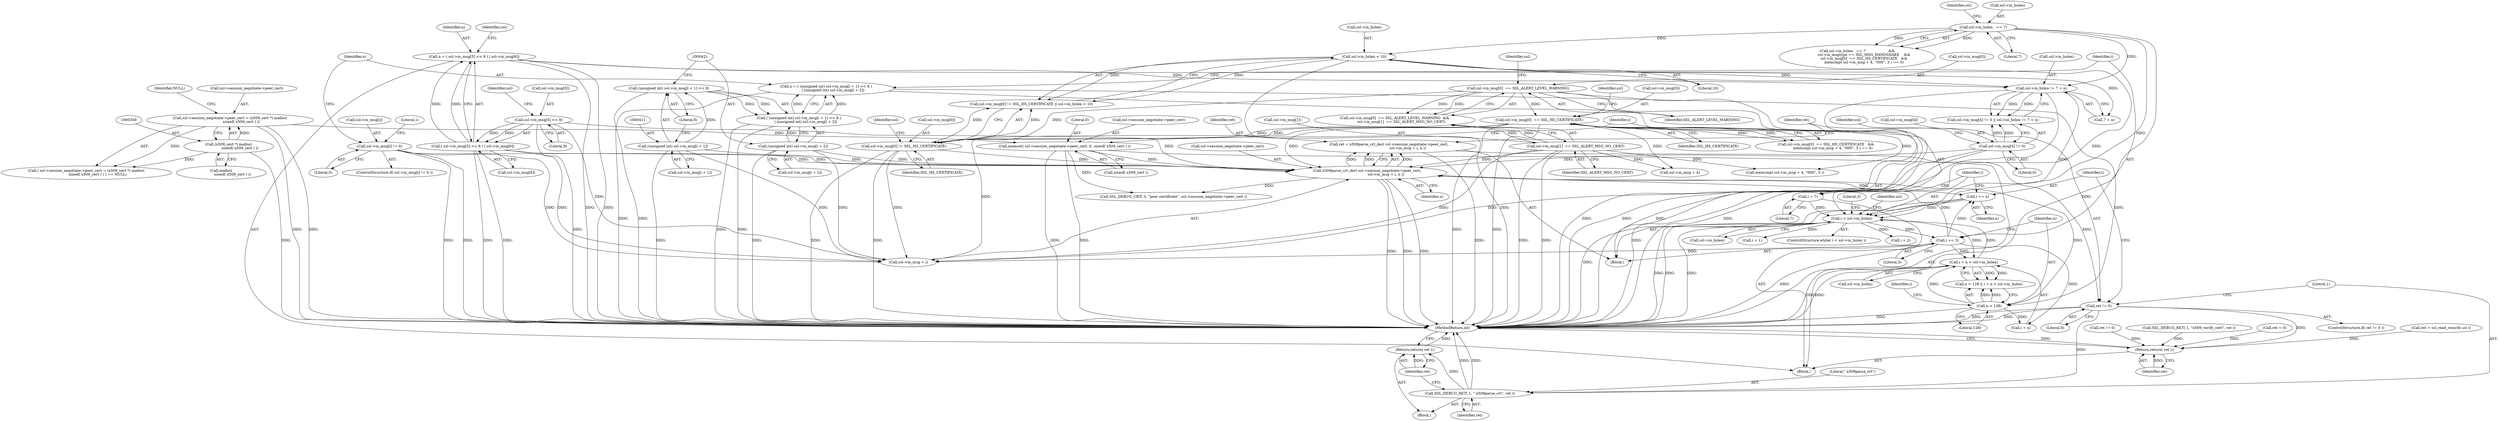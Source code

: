 digraph "0_polarssl_1922a4e6aade7b1d685af19d4d9339ddb5c02859@integer" {
"1000450" [label="(Call,ret = x509parse_crt_der( ssl->session_negotiate->peer_cert,\n                                 ssl->in_msg + i, n ))"];
"1000452" [label="(Call,x509parse_crt_der( ssl->session_negotiate->peer_cert,\n                                 ssl->in_msg + i, n ))"];
"1000373" [label="(Call,memset( ssl->session_negotiate->peer_cert, 0, sizeof( x509_cert ) ))"];
"1000352" [label="(Call,ssl->session_negotiate->peer_cert = (x509_cert *) malloc(\n                    sizeof( x509_cert ) ))"];
"1000358" [label="(Call,(x509_cert *) malloc(\n                    sizeof( x509_cert ) ))"];
"1000330" [label="(Call,ssl->in_msg[4] != 0)"];
"1000393" [label="(Call,ssl->in_msg[i] != 0)"];
"1000295" [label="(Call,ssl->in_msg[0] != SSL_HS_CERTIFICATE)"];
"1000183" [label="(Call,ssl->in_msg[0]  == SSL_ALERT_LEVEL_WARNING)"];
"1000244" [label="(Call,ssl->in_msg[0]  == SSL_HS_CERTIFICATE)"];
"1000410" [label="(Call,(unsigned int) ssl->in_msg[i + 1])"];
"1000315" [label="(Call,( ssl->in_msg[5] << 8 ) | ssl->in_msg[6])"];
"1000316" [label="(Call,ssl->in_msg[5] << 8)"];
"1000190" [label="(Call,ssl->in_msg[1]  == SSL_ALERT_MSG_NO_CERT)"];
"1000420" [label="(Call,(unsigned int) ssl->in_msg[i + 2])"];
"1000429" [label="(Call,i += 3)"];
"1000386" [label="(Call,i < ssl->in_hslen)"];
"1000382" [label="(Call,i = 7)"];
"1000475" [label="(Call,i += n)"];
"1000232" [label="(Call,ssl->in_hslen   == 7)"];
"1000302" [label="(Call,ssl->in_hslen < 10)"];
"1000337" [label="(Call,ssl->in_hslen != 7 + n)"];
"1000313" [label="(Call,n = ( ssl->in_msg[5] << 8 ) | ssl->in_msg[6])"];
"1000437" [label="(Call,i + n > ssl->in_hslen)"];
"1000434" [label="(Call,n < 128)"];
"1000406" [label="(Call,n = ( (unsigned int) ssl->in_msg[i + 1] << 8 )\n            | (unsigned int) ssl->in_msg[i + 2])"];
"1000408" [label="(Call,( (unsigned int) ssl->in_msg[i + 1] << 8 )\n            | (unsigned int) ssl->in_msg[i + 2])"];
"1000409" [label="(Call,(unsigned int) ssl->in_msg[i + 1] << 8)"];
"1000465" [label="(Call,ret != 0)"];
"1000469" [label="(Call,SSL_DEBUG_RET( 1, \" x509parse_crt\", ret ))"];
"1000473" [label="(Return,return( ret );)"];
"1000552" [label="(Return,return( ret );)"];
"1000189" [label="(Identifier,SSL_ALERT_LEVEL_WARNING)"];
"1000382" [label="(Call,i = 7)"];
"1000453" [label="(Call,ssl->session_negotiate->peer_cert)"];
"1000391" [label="(Block,)"];
"1000477" [label="(Identifier,n)"];
"1000243" [label="(Call,ssl->in_msg[0]  == SSL_HS_CERTIFICATE   &&\n            memcmp( ssl->in_msg + 4, \"\0\0\0\", 3 ) == 0)"];
"1000464" [label="(ControlStructure,if( ret != 0 ))"];
"1000469" [label="(Call,SSL_DEBUG_RET( 1, \" x509parse_crt\", ret ))"];
"1000533" [label="(Call,ret != 0)"];
"1000295" [label="(Call,ssl->in_msg[0] != SSL_HS_CERTIFICATE)"];
"1000402" [label="(Literal,1)"];
"1000475" [label="(Call,i += n)"];
"1000451" [label="(Identifier,ret)"];
"1000363" [label="(Identifier,NULL)"];
"1000191" [label="(Call,ssl->in_msg[1])"];
"1000304" [label="(Identifier,ssl)"];
"1000383" [label="(Identifier,i)"];
"1000470" [label="(Literal,1)"];
"1000352" [label="(Call,ssl->session_negotiate->peer_cert = (x509_cert *) malloc(\n                    sizeof( x509_cert ) ))"];
"1000313" [label="(Call,n = ( ssl->in_msg[5] << 8 ) | ssl->in_msg[6])"];
"1000360" [label="(Call,malloc(\n                    sizeof( x509_cert ) ))"];
"1000336" [label="(Literal,0)"];
"1000330" [label="(Call,ssl->in_msg[4] != 0)"];
"1000436" [label="(Literal,128)"];
"1000104" [label="(Block,)"];
"1000314" [label="(Identifier,n)"];
"1000433" [label="(Call,n < 128 || i + n > ssl->in_hslen)"];
"1000466" [label="(Identifier,ret)"];
"1000479" [label="(Literal,3)"];
"1000437" [label="(Call,i + n > ssl->in_hslen)"];
"1000182" [label="(Call,ssl->in_msg[0]  == SSL_ALERT_LEVEL_WARNING  &&\n            ssl->in_msg[1]  == SSL_ALERT_MSG_NO_CERT)"];
"1000302" [label="(Call,ssl->in_hslen < 10)"];
"1000232" [label="(Call,ssl->in_hslen   == 7)"];
"1000435" [label="(Identifier,n)"];
"1000478" [label="(Call,SSL_DEBUG_CRT( 3, \"peer certificate\", ssl->session_negotiate->peer_cert ))"];
"1000253" [label="(Call,ssl->in_msg + 4)"];
"1000236" [label="(Literal,7)"];
"1000255" [label="(Identifier,ssl)"];
"1000422" [label="(Call,ssl->in_msg[i + 2])"];
"1000323" [label="(Call,ssl->in_msg[6])"];
"1000536" [label="(Call,SSL_DEBUG_RET( 1, \"x509_verify_cert\", ret ))"];
"1000322" [label="(Literal,8)"];
"1000434" [label="(Call,n < 128)"];
"1000450" [label="(Call,ret = x509parse_crt_der( ssl->session_negotiate->peer_cert,\n                                 ssl->in_msg + i, n ))"];
"1000546" [label="(Call,ret = 0)"];
"1000231" [label="(Call,ssl->in_hslen   == 7                    &&\n            ssl->in_msgtype == SSL_MSG_HANDSHAKE    &&\n            ssl->in_msg[0]  == SSL_HS_CERTIFICATE   &&\n            memcmp( ssl->in_msg + 4, \"\0\0\0\", 3 ) == 0)"];
"1000353" [label="(Call,ssl->session_negotiate->peer_cert)"];
"1000351" [label="(Call,( ssl->session_negotiate->peer_cert = (x509_cert *) malloc(\n                    sizeof( x509_cert ) ) ) == NULL)"];
"1000329" [label="(Call,ssl->in_msg[4] != 0 || ssl->in_hslen != 7 + n)"];
"1000393" [label="(Call,ssl->in_msg[i] != 0)"];
"1000430" [label="(Identifier,i)"];
"1000386" [label="(Call,i < ssl->in_hslen)"];
"1000373" [label="(Call,memset( ssl->session_negotiate->peer_cert, 0, sizeof( x509_cert ) ))"];
"1000474" [label="(Identifier,ret)"];
"1000438" [label="(Call,i + n)"];
"1000140" [label="(Call,ret = ssl_read_record( ssl ))"];
"1000385" [label="(ControlStructure,while( i < ssl->in_hslen ))"];
"1000184" [label="(Call,ssl->in_msg[0])"];
"1000463" [label="(Identifier,n)"];
"1000439" [label="(Identifier,i)"];
"1000244" [label="(Call,ssl->in_msg[0]  == SSL_HS_CERTIFICATE)"];
"1000392" [label="(ControlStructure,if( ssl->in_msg[i] != 0 ))"];
"1000315" [label="(Call,( ssl->in_msg[5] << 8 ) | ssl->in_msg[6])"];
"1000325" [label="(Identifier,ssl)"];
"1000380" [label="(Call,sizeof( x509_cert ))"];
"1000426" [label="(Call,i + 2)"];
"1000240" [label="(Identifier,ssl)"];
"1000396" [label="(Identifier,ssl)"];
"1000193" [label="(Identifier,ssl)"];
"1000379" [label="(Literal,0)"];
"1000431" [label="(Literal,3)"];
"1000407" [label="(Identifier,n)"];
"1000387" [label="(Identifier,i)"];
"1000190" [label="(Call,ssl->in_msg[1]  == SSL_ALERT_MSG_NO_CERT)"];
"1000408" [label="(Call,( (unsigned int) ssl->in_msg[i + 1] << 8 )\n            | (unsigned int) ssl->in_msg[i + 2])"];
"1000419" [label="(Literal,8)"];
"1000406" [label="(Call,n = ( (unsigned int) ssl->in_msg[i + 1] << 8 )\n            | (unsigned int) ssl->in_msg[i + 2])"];
"1000294" [label="(Call,ssl->in_msg[0] != SSL_HS_CERTIFICATE || ssl->in_hslen < 10)"];
"1000183" [label="(Call,ssl->in_msg[0]  == SSL_ALERT_LEVEL_WARNING)"];
"1000317" [label="(Call,ssl->in_msg[5])"];
"1000252" [label="(Call,memcmp( ssl->in_msg + 4, \"\0\0\0\", 3 ))"];
"1000233" [label="(Call,ssl->in_hslen)"];
"1000296" [label="(Call,ssl->in_msg[0])"];
"1000316" [label="(Call,ssl->in_msg[5] << 8)"];
"1000429" [label="(Call,i += 3)"];
"1000338" [label="(Call,ssl->in_hslen)"];
"1000468" [label="(Block,)"];
"1000399" [label="(Literal,0)"];
"1000420" [label="(Call,(unsigned int) ssl->in_msg[i + 2])"];
"1000452" [label="(Call,x509parse_crt_der( ssl->session_negotiate->peer_cert,\n                                 ssl->in_msg + i, n ))"];
"1000471" [label="(Literal,\" x509parse_crt\")"];
"1000476" [label="(Identifier,i)"];
"1000394" [label="(Call,ssl->in_msg[i])"];
"1000410" [label="(Call,(unsigned int) ssl->in_msg[i + 1])"];
"1000465" [label="(Call,ret != 0)"];
"1000303" [label="(Call,ssl->in_hslen)"];
"1000333" [label="(Identifier,ssl)"];
"1000554" [label="(MethodReturn,int)"];
"1000196" [label="(Identifier,SSL_ALERT_MSG_NO_CERT)"];
"1000553" [label="(Identifier,ret)"];
"1000388" [label="(Call,ssl->in_hslen)"];
"1000552" [label="(Return,return( ret );)"];
"1000301" [label="(Identifier,SSL_HS_CERTIFICATE)"];
"1000441" [label="(Call,ssl->in_hslen)"];
"1000306" [label="(Literal,10)"];
"1000339" [label="(Identifier,ssl)"];
"1000467" [label="(Literal,0)"];
"1000358" [label="(Call,(x509_cert *) malloc(\n                    sizeof( x509_cert ) ))"];
"1000472" [label="(Identifier,ret)"];
"1000458" [label="(Call,ssl->in_msg + i)"];
"1000337" [label="(Call,ssl->in_hslen != 7 + n)"];
"1000341" [label="(Call,7 + n)"];
"1000245" [label="(Call,ssl->in_msg[0])"];
"1000384" [label="(Literal,7)"];
"1000250" [label="(Identifier,SSL_HS_CERTIFICATE)"];
"1000331" [label="(Call,ssl->in_msg[4])"];
"1000416" [label="(Call,i + 1)"];
"1000412" [label="(Call,ssl->in_msg[i + 1])"];
"1000473" [label="(Return,return( ret );)"];
"1000409" [label="(Call,(unsigned int) ssl->in_msg[i + 1] << 8)"];
"1000374" [label="(Call,ssl->session_negotiate->peer_cert)"];
"1000450" -> "1000391"  [label="AST: "];
"1000450" -> "1000452"  [label="CFG: "];
"1000451" -> "1000450"  [label="AST: "];
"1000452" -> "1000450"  [label="AST: "];
"1000466" -> "1000450"  [label="CFG: "];
"1000450" -> "1000554"  [label="DDG: "];
"1000452" -> "1000450"  [label="DDG: "];
"1000452" -> "1000450"  [label="DDG: "];
"1000452" -> "1000450"  [label="DDG: "];
"1000450" -> "1000465"  [label="DDG: "];
"1000452" -> "1000463"  [label="CFG: "];
"1000453" -> "1000452"  [label="AST: "];
"1000458" -> "1000452"  [label="AST: "];
"1000463" -> "1000452"  [label="AST: "];
"1000452" -> "1000554"  [label="DDG: "];
"1000452" -> "1000554"  [label="DDG: "];
"1000452" -> "1000554"  [label="DDG: "];
"1000373" -> "1000452"  [label="DDG: "];
"1000330" -> "1000452"  [label="DDG: "];
"1000393" -> "1000452"  [label="DDG: "];
"1000295" -> "1000452"  [label="DDG: "];
"1000410" -> "1000452"  [label="DDG: "];
"1000315" -> "1000452"  [label="DDG: "];
"1000316" -> "1000452"  [label="DDG: "];
"1000190" -> "1000452"  [label="DDG: "];
"1000420" -> "1000452"  [label="DDG: "];
"1000244" -> "1000452"  [label="DDG: "];
"1000429" -> "1000452"  [label="DDG: "];
"1000434" -> "1000452"  [label="DDG: "];
"1000452" -> "1000475"  [label="DDG: "];
"1000452" -> "1000478"  [label="DDG: "];
"1000373" -> "1000104"  [label="AST: "];
"1000373" -> "1000380"  [label="CFG: "];
"1000374" -> "1000373"  [label="AST: "];
"1000379" -> "1000373"  [label="AST: "];
"1000380" -> "1000373"  [label="AST: "];
"1000383" -> "1000373"  [label="CFG: "];
"1000373" -> "1000554"  [label="DDG: "];
"1000373" -> "1000554"  [label="DDG: "];
"1000352" -> "1000373"  [label="DDG: "];
"1000373" -> "1000478"  [label="DDG: "];
"1000352" -> "1000351"  [label="AST: "];
"1000352" -> "1000358"  [label="CFG: "];
"1000353" -> "1000352"  [label="AST: "];
"1000358" -> "1000352"  [label="AST: "];
"1000363" -> "1000352"  [label="CFG: "];
"1000352" -> "1000554"  [label="DDG: "];
"1000352" -> "1000554"  [label="DDG: "];
"1000352" -> "1000351"  [label="DDG: "];
"1000358" -> "1000352"  [label="DDG: "];
"1000358" -> "1000360"  [label="CFG: "];
"1000359" -> "1000358"  [label="AST: "];
"1000360" -> "1000358"  [label="AST: "];
"1000358" -> "1000554"  [label="DDG: "];
"1000358" -> "1000351"  [label="DDG: "];
"1000330" -> "1000329"  [label="AST: "];
"1000330" -> "1000336"  [label="CFG: "];
"1000331" -> "1000330"  [label="AST: "];
"1000336" -> "1000330"  [label="AST: "];
"1000339" -> "1000330"  [label="CFG: "];
"1000329" -> "1000330"  [label="CFG: "];
"1000330" -> "1000554"  [label="DDG: "];
"1000330" -> "1000329"  [label="DDG: "];
"1000330" -> "1000329"  [label="DDG: "];
"1000330" -> "1000458"  [label="DDG: "];
"1000393" -> "1000392"  [label="AST: "];
"1000393" -> "1000399"  [label="CFG: "];
"1000394" -> "1000393"  [label="AST: "];
"1000399" -> "1000393"  [label="AST: "];
"1000402" -> "1000393"  [label="CFG: "];
"1000407" -> "1000393"  [label="CFG: "];
"1000393" -> "1000554"  [label="DDG: "];
"1000393" -> "1000554"  [label="DDG: "];
"1000393" -> "1000458"  [label="DDG: "];
"1000295" -> "1000294"  [label="AST: "];
"1000295" -> "1000301"  [label="CFG: "];
"1000296" -> "1000295"  [label="AST: "];
"1000301" -> "1000295"  [label="AST: "];
"1000304" -> "1000295"  [label="CFG: "];
"1000294" -> "1000295"  [label="CFG: "];
"1000295" -> "1000554"  [label="DDG: "];
"1000295" -> "1000554"  [label="DDG: "];
"1000295" -> "1000294"  [label="DDG: "];
"1000295" -> "1000294"  [label="DDG: "];
"1000183" -> "1000295"  [label="DDG: "];
"1000244" -> "1000295"  [label="DDG: "];
"1000244" -> "1000295"  [label="DDG: "];
"1000295" -> "1000458"  [label="DDG: "];
"1000183" -> "1000182"  [label="AST: "];
"1000183" -> "1000189"  [label="CFG: "];
"1000184" -> "1000183"  [label="AST: "];
"1000189" -> "1000183"  [label="AST: "];
"1000193" -> "1000183"  [label="CFG: "];
"1000182" -> "1000183"  [label="CFG: "];
"1000183" -> "1000554"  [label="DDG: "];
"1000183" -> "1000554"  [label="DDG: "];
"1000183" -> "1000182"  [label="DDG: "];
"1000183" -> "1000182"  [label="DDG: "];
"1000183" -> "1000244"  [label="DDG: "];
"1000244" -> "1000243"  [label="AST: "];
"1000244" -> "1000250"  [label="CFG: "];
"1000245" -> "1000244"  [label="AST: "];
"1000250" -> "1000244"  [label="AST: "];
"1000255" -> "1000244"  [label="CFG: "];
"1000243" -> "1000244"  [label="CFG: "];
"1000244" -> "1000554"  [label="DDG: "];
"1000244" -> "1000554"  [label="DDG: "];
"1000244" -> "1000243"  [label="DDG: "];
"1000244" -> "1000243"  [label="DDG: "];
"1000244" -> "1000252"  [label="DDG: "];
"1000244" -> "1000253"  [label="DDG: "];
"1000244" -> "1000458"  [label="DDG: "];
"1000410" -> "1000409"  [label="AST: "];
"1000410" -> "1000412"  [label="CFG: "];
"1000411" -> "1000410"  [label="AST: "];
"1000412" -> "1000410"  [label="AST: "];
"1000419" -> "1000410"  [label="CFG: "];
"1000410" -> "1000554"  [label="DDG: "];
"1000410" -> "1000409"  [label="DDG: "];
"1000410" -> "1000458"  [label="DDG: "];
"1000315" -> "1000313"  [label="AST: "];
"1000315" -> "1000323"  [label="CFG: "];
"1000316" -> "1000315"  [label="AST: "];
"1000323" -> "1000315"  [label="AST: "];
"1000313" -> "1000315"  [label="CFG: "];
"1000315" -> "1000554"  [label="DDG: "];
"1000315" -> "1000554"  [label="DDG: "];
"1000315" -> "1000313"  [label="DDG: "];
"1000315" -> "1000313"  [label="DDG: "];
"1000316" -> "1000315"  [label="DDG: "];
"1000316" -> "1000315"  [label="DDG: "];
"1000315" -> "1000458"  [label="DDG: "];
"1000316" -> "1000322"  [label="CFG: "];
"1000317" -> "1000316"  [label="AST: "];
"1000322" -> "1000316"  [label="AST: "];
"1000325" -> "1000316"  [label="CFG: "];
"1000316" -> "1000554"  [label="DDG: "];
"1000316" -> "1000458"  [label="DDG: "];
"1000190" -> "1000182"  [label="AST: "];
"1000190" -> "1000196"  [label="CFG: "];
"1000191" -> "1000190"  [label="AST: "];
"1000196" -> "1000190"  [label="AST: "];
"1000182" -> "1000190"  [label="CFG: "];
"1000190" -> "1000554"  [label="DDG: "];
"1000190" -> "1000554"  [label="DDG: "];
"1000190" -> "1000182"  [label="DDG: "];
"1000190" -> "1000182"  [label="DDG: "];
"1000190" -> "1000252"  [label="DDG: "];
"1000190" -> "1000253"  [label="DDG: "];
"1000190" -> "1000458"  [label="DDG: "];
"1000420" -> "1000408"  [label="AST: "];
"1000420" -> "1000422"  [label="CFG: "];
"1000421" -> "1000420"  [label="AST: "];
"1000422" -> "1000420"  [label="AST: "];
"1000408" -> "1000420"  [label="CFG: "];
"1000420" -> "1000554"  [label="DDG: "];
"1000420" -> "1000408"  [label="DDG: "];
"1000420" -> "1000458"  [label="DDG: "];
"1000429" -> "1000391"  [label="AST: "];
"1000429" -> "1000431"  [label="CFG: "];
"1000430" -> "1000429"  [label="AST: "];
"1000431" -> "1000429"  [label="AST: "];
"1000435" -> "1000429"  [label="CFG: "];
"1000429" -> "1000554"  [label="DDG: "];
"1000386" -> "1000429"  [label="DDG: "];
"1000429" -> "1000437"  [label="DDG: "];
"1000429" -> "1000438"  [label="DDG: "];
"1000429" -> "1000458"  [label="DDG: "];
"1000429" -> "1000475"  [label="DDG: "];
"1000386" -> "1000385"  [label="AST: "];
"1000386" -> "1000388"  [label="CFG: "];
"1000387" -> "1000386"  [label="AST: "];
"1000388" -> "1000386"  [label="AST: "];
"1000396" -> "1000386"  [label="CFG: "];
"1000479" -> "1000386"  [label="CFG: "];
"1000386" -> "1000554"  [label="DDG: "];
"1000386" -> "1000554"  [label="DDG: "];
"1000386" -> "1000554"  [label="DDG: "];
"1000382" -> "1000386"  [label="DDG: "];
"1000475" -> "1000386"  [label="DDG: "];
"1000232" -> "1000386"  [label="DDG: "];
"1000302" -> "1000386"  [label="DDG: "];
"1000337" -> "1000386"  [label="DDG: "];
"1000437" -> "1000386"  [label="DDG: "];
"1000386" -> "1000416"  [label="DDG: "];
"1000386" -> "1000426"  [label="DDG: "];
"1000386" -> "1000437"  [label="DDG: "];
"1000382" -> "1000104"  [label="AST: "];
"1000382" -> "1000384"  [label="CFG: "];
"1000383" -> "1000382"  [label="AST: "];
"1000384" -> "1000382"  [label="AST: "];
"1000387" -> "1000382"  [label="CFG: "];
"1000475" -> "1000391"  [label="AST: "];
"1000475" -> "1000477"  [label="CFG: "];
"1000476" -> "1000475"  [label="AST: "];
"1000477" -> "1000475"  [label="AST: "];
"1000387" -> "1000475"  [label="CFG: "];
"1000475" -> "1000554"  [label="DDG: "];
"1000232" -> "1000231"  [label="AST: "];
"1000232" -> "1000236"  [label="CFG: "];
"1000233" -> "1000232"  [label="AST: "];
"1000236" -> "1000232"  [label="AST: "];
"1000240" -> "1000232"  [label="CFG: "];
"1000231" -> "1000232"  [label="CFG: "];
"1000232" -> "1000554"  [label="DDG: "];
"1000232" -> "1000231"  [label="DDG: "];
"1000232" -> "1000231"  [label="DDG: "];
"1000232" -> "1000302"  [label="DDG: "];
"1000232" -> "1000337"  [label="DDG: "];
"1000302" -> "1000294"  [label="AST: "];
"1000302" -> "1000306"  [label="CFG: "];
"1000303" -> "1000302"  [label="AST: "];
"1000306" -> "1000302"  [label="AST: "];
"1000294" -> "1000302"  [label="CFG: "];
"1000302" -> "1000554"  [label="DDG: "];
"1000302" -> "1000294"  [label="DDG: "];
"1000302" -> "1000294"  [label="DDG: "];
"1000302" -> "1000337"  [label="DDG: "];
"1000337" -> "1000329"  [label="AST: "];
"1000337" -> "1000341"  [label="CFG: "];
"1000338" -> "1000337"  [label="AST: "];
"1000341" -> "1000337"  [label="AST: "];
"1000329" -> "1000337"  [label="CFG: "];
"1000337" -> "1000554"  [label="DDG: "];
"1000337" -> "1000554"  [label="DDG: "];
"1000337" -> "1000329"  [label="DDG: "];
"1000337" -> "1000329"  [label="DDG: "];
"1000313" -> "1000337"  [label="DDG: "];
"1000313" -> "1000104"  [label="AST: "];
"1000314" -> "1000313"  [label="AST: "];
"1000333" -> "1000313"  [label="CFG: "];
"1000313" -> "1000554"  [label="DDG: "];
"1000313" -> "1000554"  [label="DDG: "];
"1000313" -> "1000341"  [label="DDG: "];
"1000437" -> "1000433"  [label="AST: "];
"1000437" -> "1000441"  [label="CFG: "];
"1000438" -> "1000437"  [label="AST: "];
"1000441" -> "1000437"  [label="AST: "];
"1000433" -> "1000437"  [label="CFG: "];
"1000437" -> "1000554"  [label="DDG: "];
"1000437" -> "1000554"  [label="DDG: "];
"1000437" -> "1000433"  [label="DDG: "];
"1000437" -> "1000433"  [label="DDG: "];
"1000434" -> "1000437"  [label="DDG: "];
"1000434" -> "1000433"  [label="AST: "];
"1000434" -> "1000436"  [label="CFG: "];
"1000435" -> "1000434"  [label="AST: "];
"1000436" -> "1000434"  [label="AST: "];
"1000439" -> "1000434"  [label="CFG: "];
"1000433" -> "1000434"  [label="CFG: "];
"1000434" -> "1000554"  [label="DDG: "];
"1000434" -> "1000433"  [label="DDG: "];
"1000434" -> "1000433"  [label="DDG: "];
"1000406" -> "1000434"  [label="DDG: "];
"1000434" -> "1000438"  [label="DDG: "];
"1000406" -> "1000391"  [label="AST: "];
"1000406" -> "1000408"  [label="CFG: "];
"1000407" -> "1000406"  [label="AST: "];
"1000408" -> "1000406"  [label="AST: "];
"1000430" -> "1000406"  [label="CFG: "];
"1000406" -> "1000554"  [label="DDG: "];
"1000408" -> "1000406"  [label="DDG: "];
"1000408" -> "1000406"  [label="DDG: "];
"1000409" -> "1000408"  [label="AST: "];
"1000408" -> "1000554"  [label="DDG: "];
"1000408" -> "1000554"  [label="DDG: "];
"1000409" -> "1000408"  [label="DDG: "];
"1000409" -> "1000408"  [label="DDG: "];
"1000409" -> "1000419"  [label="CFG: "];
"1000419" -> "1000409"  [label="AST: "];
"1000421" -> "1000409"  [label="CFG: "];
"1000409" -> "1000554"  [label="DDG: "];
"1000465" -> "1000464"  [label="AST: "];
"1000465" -> "1000467"  [label="CFG: "];
"1000466" -> "1000465"  [label="AST: "];
"1000467" -> "1000465"  [label="AST: "];
"1000470" -> "1000465"  [label="CFG: "];
"1000476" -> "1000465"  [label="CFG: "];
"1000465" -> "1000554"  [label="DDG: "];
"1000465" -> "1000554"  [label="DDG: "];
"1000465" -> "1000469"  [label="DDG: "];
"1000465" -> "1000552"  [label="DDG: "];
"1000469" -> "1000468"  [label="AST: "];
"1000469" -> "1000472"  [label="CFG: "];
"1000470" -> "1000469"  [label="AST: "];
"1000471" -> "1000469"  [label="AST: "];
"1000472" -> "1000469"  [label="AST: "];
"1000474" -> "1000469"  [label="CFG: "];
"1000469" -> "1000554"  [label="DDG: "];
"1000469" -> "1000554"  [label="DDG: "];
"1000469" -> "1000473"  [label="DDG: "];
"1000473" -> "1000468"  [label="AST: "];
"1000473" -> "1000474"  [label="CFG: "];
"1000474" -> "1000473"  [label="AST: "];
"1000554" -> "1000473"  [label="CFG: "];
"1000473" -> "1000554"  [label="DDG: "];
"1000474" -> "1000473"  [label="DDG: "];
"1000552" -> "1000104"  [label="AST: "];
"1000552" -> "1000553"  [label="CFG: "];
"1000553" -> "1000552"  [label="AST: "];
"1000554" -> "1000552"  [label="CFG: "];
"1000552" -> "1000554"  [label="DDG: "];
"1000553" -> "1000552"  [label="DDG: "];
"1000140" -> "1000552"  [label="DDG: "];
"1000533" -> "1000552"  [label="DDG: "];
"1000546" -> "1000552"  [label="DDG: "];
"1000536" -> "1000552"  [label="DDG: "];
}

